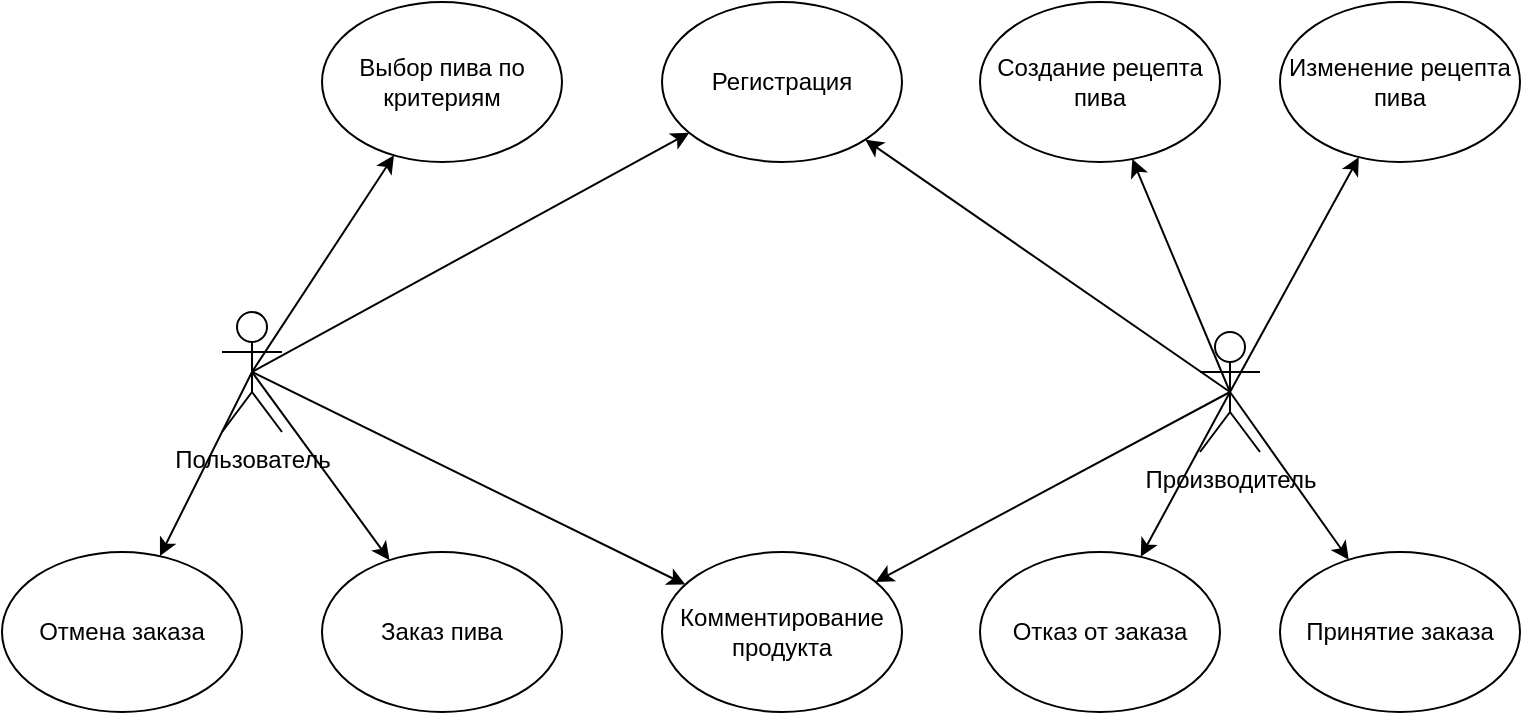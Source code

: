 <mxfile version="20.8.16" type="device"><diagram name="Page-1" id="Px4QKwWc-VoKuPt9ULkl"><mxGraphModel dx="1434" dy="842" grid="1" gridSize="10" guides="1" tooltips="1" connect="1" arrows="1" fold="1" page="1" pageScale="1" pageWidth="850" pageHeight="1100" math="0" shadow="0"><root><mxCell id="0"/><mxCell id="1" parent="0"/><mxCell id="Ysh3y3zMbPXd6OVbFKrm-1" value="Пользователь" style="shape=umlActor;verticalLabelPosition=bottom;verticalAlign=top;html=1;outlineConnect=0;" parent="1" vertex="1"><mxGeometry x="150" y="235" width="30" height="60" as="geometry"/></mxCell><mxCell id="Px1pZjOM6B4lqL9zqkFD-2" value="Выбор пива по критериям" style="ellipse;whiteSpace=wrap;html=1;" parent="1" vertex="1"><mxGeometry x="200" y="80" width="120" height="80" as="geometry"/></mxCell><mxCell id="Px1pZjOM6B4lqL9zqkFD-6" value="Заказ пива" style="ellipse;whiteSpace=wrap;html=1;" parent="1" vertex="1"><mxGeometry x="200" y="355" width="120" height="80" as="geometry"/></mxCell><mxCell id="Px1pZjOM6B4lqL9zqkFD-7" value="" style="endArrow=classic;html=1;rounded=0;exitX=0.5;exitY=0.5;exitDx=0;exitDy=0;exitPerimeter=0;" parent="1" source="Ysh3y3zMbPXd6OVbFKrm-1" target="Px1pZjOM6B4lqL9zqkFD-2" edge="1"><mxGeometry width="50" height="50" relative="1" as="geometry"><mxPoint x="400" y="450" as="sourcePoint"/><mxPoint x="450" y="400" as="targetPoint"/></mxGeometry></mxCell><mxCell id="Px1pZjOM6B4lqL9zqkFD-11" value="" style="endArrow=classic;html=1;rounded=0;exitX=0.5;exitY=0.5;exitDx=0;exitDy=0;exitPerimeter=0;" parent="1" source="Ysh3y3zMbPXd6OVbFKrm-1" target="Px1pZjOM6B4lqL9zqkFD-6" edge="1"><mxGeometry width="50" height="50" relative="1" as="geometry"><mxPoint x="205" y="305" as="sourcePoint"/><mxPoint x="460" y="155" as="targetPoint"/></mxGeometry></mxCell><mxCell id="Px1pZjOM6B4lqL9zqkFD-12" value="Регистрация" style="ellipse;whiteSpace=wrap;html=1;" parent="1" vertex="1"><mxGeometry x="370" y="80" width="120" height="80" as="geometry"/></mxCell><mxCell id="Px1pZjOM6B4lqL9zqkFD-13" value="" style="endArrow=classic;html=1;rounded=0;exitX=0.5;exitY=0.5;exitDx=0;exitDy=0;exitPerimeter=0;" parent="1" source="Ysh3y3zMbPXd6OVbFKrm-1" target="Px1pZjOM6B4lqL9zqkFD-12" edge="1"><mxGeometry width="50" height="50" relative="1" as="geometry"><mxPoint x="175" y="370" as="sourcePoint"/><mxPoint x="430" y="220" as="targetPoint"/></mxGeometry></mxCell><mxCell id="Px1pZjOM6B4lqL9zqkFD-14" value="Производитель" style="shape=umlActor;verticalLabelPosition=bottom;verticalAlign=top;html=1;outlineConnect=0;" parent="1" vertex="1"><mxGeometry x="639" y="245" width="30" height="60" as="geometry"/></mxCell><mxCell id="Px1pZjOM6B4lqL9zqkFD-15" value="" style="endArrow=classic;html=1;rounded=0;exitX=0.5;exitY=0.5;exitDx=0;exitDy=0;exitPerimeter=0;" parent="1" source="Px1pZjOM6B4lqL9zqkFD-14" target="Px1pZjOM6B4lqL9zqkFD-12" edge="1"><mxGeometry width="50" height="50" relative="1" as="geometry"><mxPoint x="175" y="370" as="sourcePoint"/><mxPoint x="380" y="130" as="targetPoint"/></mxGeometry></mxCell><mxCell id="Px1pZjOM6B4lqL9zqkFD-16" value="Создание рецепта пива" style="ellipse;whiteSpace=wrap;html=1;" parent="1" vertex="1"><mxGeometry x="529" y="80" width="120" height="80" as="geometry"/></mxCell><mxCell id="Px1pZjOM6B4lqL9zqkFD-17" value="Изменение рецепта пива" style="ellipse;whiteSpace=wrap;html=1;" parent="1" vertex="1"><mxGeometry x="679" y="80" width="120" height="80" as="geometry"/></mxCell><mxCell id="Px1pZjOM6B4lqL9zqkFD-18" value="Принятие заказа" style="ellipse;whiteSpace=wrap;html=1;" parent="1" vertex="1"><mxGeometry x="679" y="355" width="120" height="80" as="geometry"/></mxCell><mxCell id="Px1pZjOM6B4lqL9zqkFD-19" value="Комментирование продукта" style="ellipse;whiteSpace=wrap;html=1;" parent="1" vertex="1"><mxGeometry x="370" y="355" width="120" height="80" as="geometry"/></mxCell><mxCell id="Px1pZjOM6B4lqL9zqkFD-21" value="Отказ от заказа" style="ellipse;whiteSpace=wrap;html=1;" parent="1" vertex="1"><mxGeometry x="529" y="355" width="120" height="80" as="geometry"/></mxCell><mxCell id="Px1pZjOM6B4lqL9zqkFD-22" value="Отмена заказа" style="ellipse;whiteSpace=wrap;html=1;" parent="1" vertex="1"><mxGeometry x="40" y="355" width="120" height="80" as="geometry"/></mxCell><mxCell id="Px1pZjOM6B4lqL9zqkFD-24" value="" style="endArrow=classic;html=1;rounded=0;exitX=0.5;exitY=0.5;exitDx=0;exitDy=0;exitPerimeter=0;" parent="1" source="Ysh3y3zMbPXd6OVbFKrm-1" target="Px1pZjOM6B4lqL9zqkFD-22" edge="1"><mxGeometry width="50" height="50" relative="1" as="geometry"><mxPoint x="185" y="285" as="sourcePoint"/><mxPoint x="440" y="515" as="targetPoint"/></mxGeometry></mxCell><mxCell id="Px1pZjOM6B4lqL9zqkFD-25" value="" style="endArrow=classic;html=1;rounded=0;exitX=0.5;exitY=0.5;exitDx=0;exitDy=0;exitPerimeter=0;" parent="1" source="Px1pZjOM6B4lqL9zqkFD-14" target="Px1pZjOM6B4lqL9zqkFD-16" edge="1"><mxGeometry width="50" height="50" relative="1" as="geometry"><mxPoint x="664" y="380" as="sourcePoint"/><mxPoint x="449" y="130" as="targetPoint"/></mxGeometry></mxCell><mxCell id="Px1pZjOM6B4lqL9zqkFD-26" value="" style="endArrow=classic;html=1;rounded=0;exitX=0.5;exitY=0.5;exitDx=0;exitDy=0;exitPerimeter=0;" parent="1" source="Px1pZjOM6B4lqL9zqkFD-14" target="Px1pZjOM6B4lqL9zqkFD-17" edge="1"><mxGeometry width="50" height="50" relative="1" as="geometry"><mxPoint x="674" y="390" as="sourcePoint"/><mxPoint x="459" y="140" as="targetPoint"/></mxGeometry></mxCell><mxCell id="Px1pZjOM6B4lqL9zqkFD-27" value="" style="endArrow=classic;html=1;rounded=0;exitX=0.5;exitY=0.5;exitDx=0;exitDy=0;exitPerimeter=0;" parent="1" source="Px1pZjOM6B4lqL9zqkFD-14" target="Px1pZjOM6B4lqL9zqkFD-21" edge="1"><mxGeometry width="50" height="50" relative="1" as="geometry"><mxPoint x="684" y="305" as="sourcePoint"/><mxPoint x="469" y="55" as="targetPoint"/></mxGeometry></mxCell><mxCell id="Px1pZjOM6B4lqL9zqkFD-28" value="" style="endArrow=classic;html=1;rounded=0;exitX=0.5;exitY=0.5;exitDx=0;exitDy=0;exitPerimeter=0;" parent="1" source="Px1pZjOM6B4lqL9zqkFD-14" target="Px1pZjOM6B4lqL9zqkFD-18" edge="1"><mxGeometry width="50" height="50" relative="1" as="geometry"><mxPoint x="649" y="370" as="sourcePoint"/><mxPoint x="479" y="160" as="targetPoint"/></mxGeometry></mxCell><mxCell id="Px1pZjOM6B4lqL9zqkFD-29" value="" style="endArrow=classic;html=1;rounded=0;exitX=0.5;exitY=0.5;exitDx=0;exitDy=0;exitPerimeter=0;" parent="1" source="Px1pZjOM6B4lqL9zqkFD-14" target="Px1pZjOM6B4lqL9zqkFD-19" edge="1"><mxGeometry width="50" height="50" relative="1" as="geometry"><mxPoint x="704" y="325" as="sourcePoint"/><mxPoint x="489" y="75" as="targetPoint"/></mxGeometry></mxCell><mxCell id="N1Q2NbYjvUpztfQonjKW-1" value="" style="endArrow=classic;html=1;rounded=0;exitX=0.5;exitY=0.5;exitDx=0;exitDy=0;exitPerimeter=0;" edge="1" parent="1" source="Ysh3y3zMbPXd6OVbFKrm-1" target="Px1pZjOM6B4lqL9zqkFD-19"><mxGeometry width="50" height="50" relative="1" as="geometry"><mxPoint x="170" y="270" as="sourcePoint"/><mxPoint x="486.771" y="379.944" as="targetPoint"/></mxGeometry></mxCell></root></mxGraphModel></diagram></mxfile>